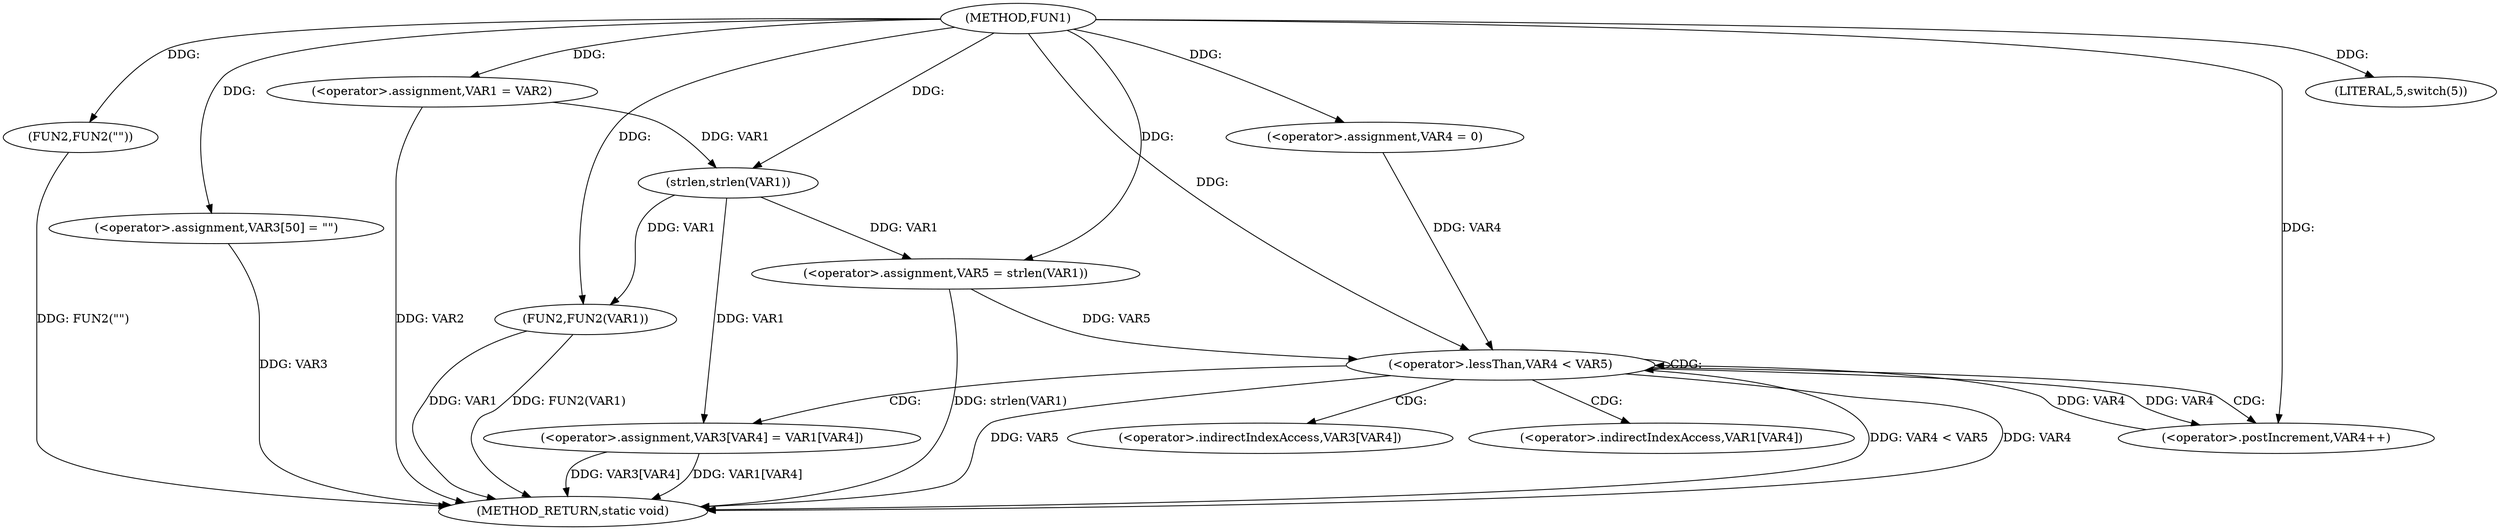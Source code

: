 digraph FUN1 {  
"1000100" [label = "(METHOD,FUN1)" ]
"1000146" [label = "(METHOD_RETURN,static void)" ]
"1000104" [label = "(<operator>.assignment,VAR1 = VAR2)" ]
"1000108" [label = "(LITERAL,5,switch(5))" ]
"1000111" [label = "(FUN2,FUN2(\"\"))" ]
"1000118" [label = "(<operator>.assignment,VAR3[50] = \"\")" ]
"1000123" [label = "(<operator>.assignment,VAR5 = strlen(VAR1))" ]
"1000125" [label = "(strlen,strlen(VAR1))" ]
"1000128" [label = "(<operator>.assignment,VAR4 = 0)" ]
"1000131" [label = "(<operator>.lessThan,VAR4 < VAR5)" ]
"1000134" [label = "(<operator>.postIncrement,VAR4++)" ]
"1000137" [label = "(<operator>.assignment,VAR3[VAR4] = VAR1[VAR4])" ]
"1000144" [label = "(FUN2,FUN2(VAR1))" ]
"1000138" [label = "(<operator>.indirectIndexAccess,VAR3[VAR4])" ]
"1000141" [label = "(<operator>.indirectIndexAccess,VAR1[VAR4])" ]
  "1000123" -> "1000146"  [ label = "DDG: strlen(VAR1)"] 
  "1000131" -> "1000146"  [ label = "DDG: VAR5"] 
  "1000144" -> "1000146"  [ label = "DDG: VAR1"] 
  "1000118" -> "1000146"  [ label = "DDG: VAR3"] 
  "1000111" -> "1000146"  [ label = "DDG: FUN2(\"\")"] 
  "1000131" -> "1000146"  [ label = "DDG: VAR4 < VAR5"] 
  "1000131" -> "1000146"  [ label = "DDG: VAR4"] 
  "1000137" -> "1000146"  [ label = "DDG: VAR1[VAR4]"] 
  "1000144" -> "1000146"  [ label = "DDG: FUN2(VAR1)"] 
  "1000137" -> "1000146"  [ label = "DDG: VAR3[VAR4]"] 
  "1000104" -> "1000146"  [ label = "DDG: VAR2"] 
  "1000100" -> "1000104"  [ label = "DDG: "] 
  "1000100" -> "1000108"  [ label = "DDG: "] 
  "1000100" -> "1000111"  [ label = "DDG: "] 
  "1000100" -> "1000118"  [ label = "DDG: "] 
  "1000125" -> "1000123"  [ label = "DDG: VAR1"] 
  "1000100" -> "1000123"  [ label = "DDG: "] 
  "1000104" -> "1000125"  [ label = "DDG: VAR1"] 
  "1000100" -> "1000125"  [ label = "DDG: "] 
  "1000100" -> "1000128"  [ label = "DDG: "] 
  "1000128" -> "1000131"  [ label = "DDG: VAR4"] 
  "1000134" -> "1000131"  [ label = "DDG: VAR4"] 
  "1000100" -> "1000131"  [ label = "DDG: "] 
  "1000123" -> "1000131"  [ label = "DDG: VAR5"] 
  "1000131" -> "1000134"  [ label = "DDG: VAR4"] 
  "1000100" -> "1000134"  [ label = "DDG: "] 
  "1000125" -> "1000137"  [ label = "DDG: VAR1"] 
  "1000125" -> "1000144"  [ label = "DDG: VAR1"] 
  "1000100" -> "1000144"  [ label = "DDG: "] 
  "1000131" -> "1000137"  [ label = "CDG: "] 
  "1000131" -> "1000141"  [ label = "CDG: "] 
  "1000131" -> "1000131"  [ label = "CDG: "] 
  "1000131" -> "1000138"  [ label = "CDG: "] 
  "1000131" -> "1000134"  [ label = "CDG: "] 
}

